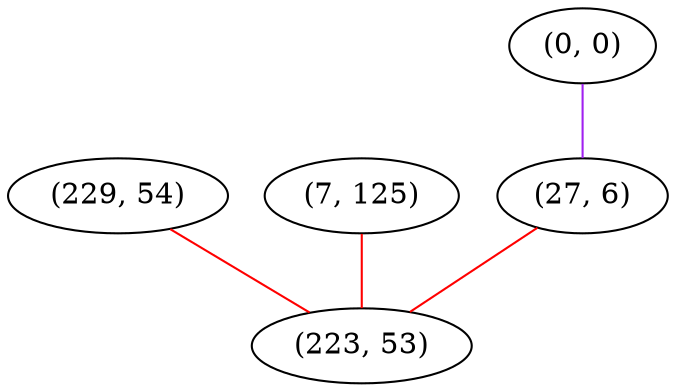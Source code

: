 graph "" {
"(229, 54)";
"(0, 0)";
"(7, 125)";
"(27, 6)";
"(223, 53)";
"(229, 54)" -- "(223, 53)"  [color=red, key=0, weight=1];
"(0, 0)" -- "(27, 6)"  [color=purple, key=0, weight=4];
"(7, 125)" -- "(223, 53)"  [color=red, key=0, weight=1];
"(27, 6)" -- "(223, 53)"  [color=red, key=0, weight=1];
}
